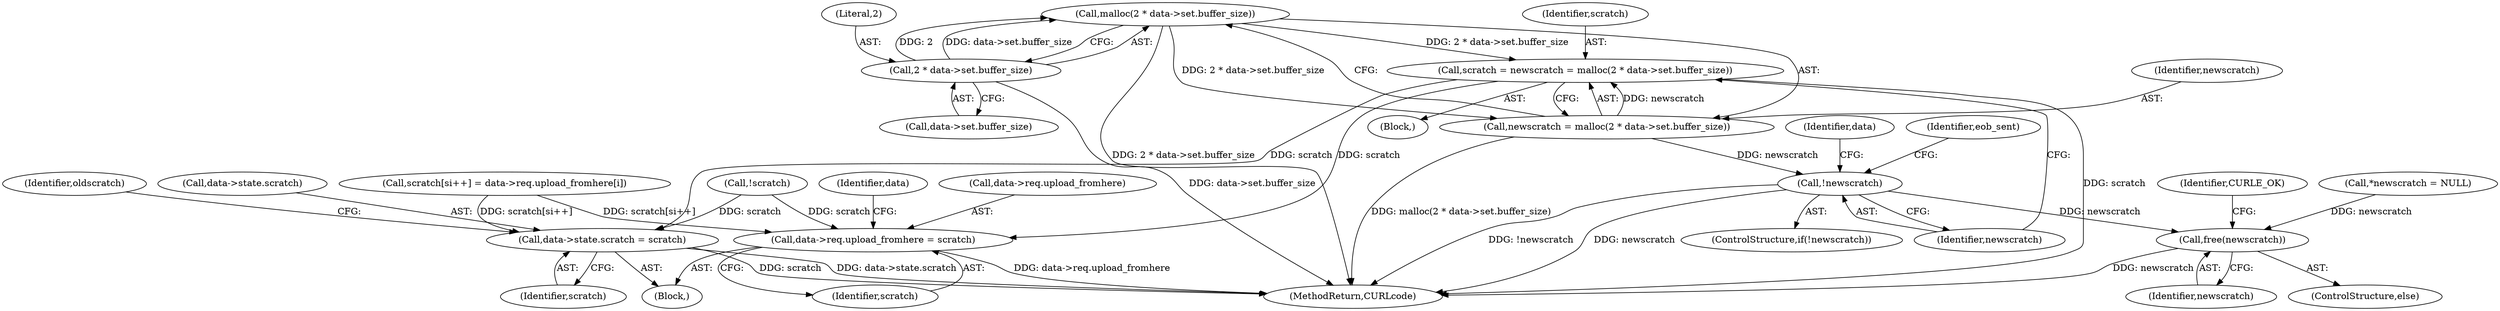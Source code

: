 digraph "0_curl_ba1dbd78e5f1ed67c1b8d37ac89d90e5e330b628@API" {
"1000170" [label="(Call,malloc(2 * data->set.buffer_size))"];
"1000171" [label="(Call,2 * data->set.buffer_size)"];
"1000166" [label="(Call,scratch = newscratch = malloc(2 * data->set.buffer_size))"];
"1000389" [label="(Call,data->req.upload_fromhere = scratch)"];
"1000396" [label="(Call,data->state.scratch = scratch)"];
"1000168" [label="(Call,newscratch = malloc(2 * data->set.buffer_size))"];
"1000179" [label="(Call,!newscratch)"];
"1000413" [label="(Call,free(newscratch))"];
"1000183" [label="(Identifier,data)"];
"1000155" [label="(Call,!scratch)"];
"1000169" [label="(Identifier,newscratch)"];
"1000173" [label="(Call,data->set.buffer_size)"];
"1000167" [label="(Identifier,scratch)"];
"1000344" [label="(Call,scratch[si++] = data->req.upload_fromhere[i])"];
"1000178" [label="(ControlStructure,if(!newscratch))"];
"1000412" [label="(ControlStructure,else)"];
"1000402" [label="(Identifier,scratch)"];
"1000396" [label="(Call,data->state.scratch = scratch)"];
"1000145" [label="(Call,*newscratch = NULL)"];
"1000399" [label="(Identifier,data)"];
"1000404" [label="(Identifier,oldscratch)"];
"1000180" [label="(Identifier,newscratch)"];
"1000162" [label="(Block,)"];
"1000417" [label="(MethodReturn,CURLcode)"];
"1000416" [label="(Identifier,CURLE_OK)"];
"1000395" [label="(Identifier,scratch)"];
"1000172" [label="(Literal,2)"];
"1000389" [label="(Call,data->req.upload_fromhere = scratch)"];
"1000166" [label="(Call,scratch = newscratch = malloc(2 * data->set.buffer_size))"];
"1000179" [label="(Call,!newscratch)"];
"1000390" [label="(Call,data->req.upload_fromhere)"];
"1000397" [label="(Call,data->state.scratch)"];
"1000170" [label="(Call,malloc(2 * data->set.buffer_size))"];
"1000413" [label="(Call,free(newscratch))"];
"1000388" [label="(Block,)"];
"1000168" [label="(Call,newscratch = malloc(2 * data->set.buffer_size))"];
"1000188" [label="(Identifier,eob_sent)"];
"1000414" [label="(Identifier,newscratch)"];
"1000171" [label="(Call,2 * data->set.buffer_size)"];
"1000170" -> "1000168"  [label="AST: "];
"1000170" -> "1000171"  [label="CFG: "];
"1000171" -> "1000170"  [label="AST: "];
"1000168" -> "1000170"  [label="CFG: "];
"1000170" -> "1000417"  [label="DDG: 2 * data->set.buffer_size"];
"1000170" -> "1000166"  [label="DDG: 2 * data->set.buffer_size"];
"1000170" -> "1000168"  [label="DDG: 2 * data->set.buffer_size"];
"1000171" -> "1000170"  [label="DDG: 2"];
"1000171" -> "1000170"  [label="DDG: data->set.buffer_size"];
"1000171" -> "1000173"  [label="CFG: "];
"1000172" -> "1000171"  [label="AST: "];
"1000173" -> "1000171"  [label="AST: "];
"1000171" -> "1000417"  [label="DDG: data->set.buffer_size"];
"1000166" -> "1000162"  [label="AST: "];
"1000166" -> "1000168"  [label="CFG: "];
"1000167" -> "1000166"  [label="AST: "];
"1000168" -> "1000166"  [label="AST: "];
"1000180" -> "1000166"  [label="CFG: "];
"1000166" -> "1000417"  [label="DDG: scratch"];
"1000168" -> "1000166"  [label="DDG: newscratch"];
"1000166" -> "1000389"  [label="DDG: scratch"];
"1000166" -> "1000396"  [label="DDG: scratch"];
"1000389" -> "1000388"  [label="AST: "];
"1000389" -> "1000395"  [label="CFG: "];
"1000390" -> "1000389"  [label="AST: "];
"1000395" -> "1000389"  [label="AST: "];
"1000399" -> "1000389"  [label="CFG: "];
"1000389" -> "1000417"  [label="DDG: data->req.upload_fromhere"];
"1000155" -> "1000389"  [label="DDG: scratch"];
"1000344" -> "1000389"  [label="DDG: scratch[si++]"];
"1000396" -> "1000388"  [label="AST: "];
"1000396" -> "1000402"  [label="CFG: "];
"1000397" -> "1000396"  [label="AST: "];
"1000402" -> "1000396"  [label="AST: "];
"1000404" -> "1000396"  [label="CFG: "];
"1000396" -> "1000417"  [label="DDG: data->state.scratch"];
"1000396" -> "1000417"  [label="DDG: scratch"];
"1000344" -> "1000396"  [label="DDG: scratch[si++]"];
"1000155" -> "1000396"  [label="DDG: scratch"];
"1000169" -> "1000168"  [label="AST: "];
"1000168" -> "1000417"  [label="DDG: malloc(2 * data->set.buffer_size)"];
"1000168" -> "1000179"  [label="DDG: newscratch"];
"1000179" -> "1000178"  [label="AST: "];
"1000179" -> "1000180"  [label="CFG: "];
"1000180" -> "1000179"  [label="AST: "];
"1000183" -> "1000179"  [label="CFG: "];
"1000188" -> "1000179"  [label="CFG: "];
"1000179" -> "1000417"  [label="DDG: !newscratch"];
"1000179" -> "1000417"  [label="DDG: newscratch"];
"1000179" -> "1000413"  [label="DDG: newscratch"];
"1000413" -> "1000412"  [label="AST: "];
"1000413" -> "1000414"  [label="CFG: "];
"1000414" -> "1000413"  [label="AST: "];
"1000416" -> "1000413"  [label="CFG: "];
"1000413" -> "1000417"  [label="DDG: newscratch"];
"1000145" -> "1000413"  [label="DDG: newscratch"];
}

